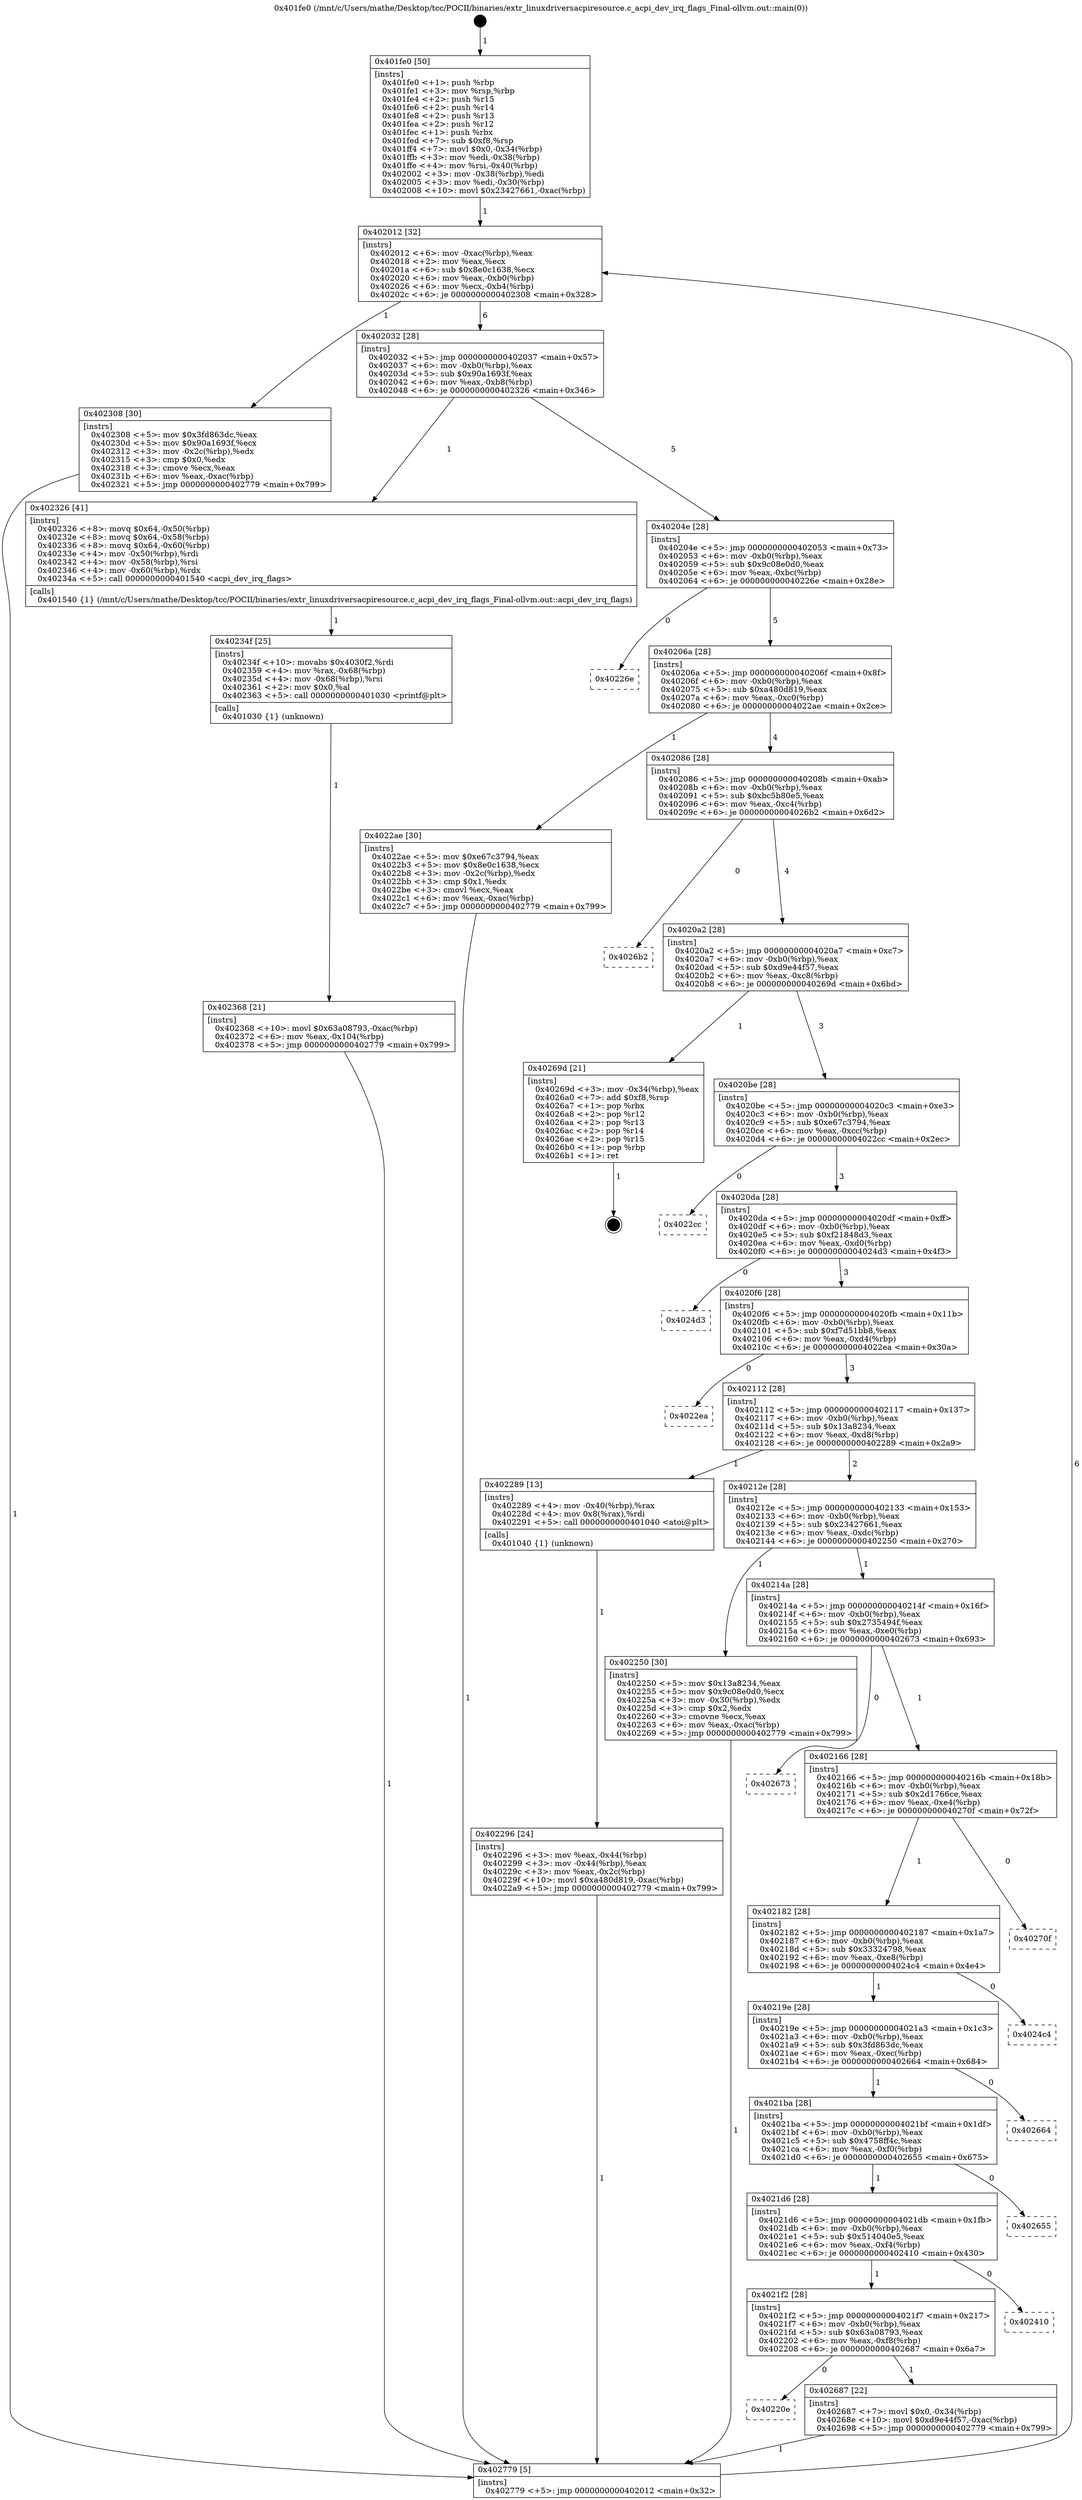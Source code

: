 digraph "0x401fe0" {
  label = "0x401fe0 (/mnt/c/Users/mathe/Desktop/tcc/POCII/binaries/extr_linuxdriversacpiresource.c_acpi_dev_irq_flags_Final-ollvm.out::main(0))"
  labelloc = "t"
  node[shape=record]

  Entry [label="",width=0.3,height=0.3,shape=circle,fillcolor=black,style=filled]
  "0x402012" [label="{
     0x402012 [32]\l
     | [instrs]\l
     &nbsp;&nbsp;0x402012 \<+6\>: mov -0xac(%rbp),%eax\l
     &nbsp;&nbsp;0x402018 \<+2\>: mov %eax,%ecx\l
     &nbsp;&nbsp;0x40201a \<+6\>: sub $0x8e0c1638,%ecx\l
     &nbsp;&nbsp;0x402020 \<+6\>: mov %eax,-0xb0(%rbp)\l
     &nbsp;&nbsp;0x402026 \<+6\>: mov %ecx,-0xb4(%rbp)\l
     &nbsp;&nbsp;0x40202c \<+6\>: je 0000000000402308 \<main+0x328\>\l
  }"]
  "0x402308" [label="{
     0x402308 [30]\l
     | [instrs]\l
     &nbsp;&nbsp;0x402308 \<+5\>: mov $0x3fd863dc,%eax\l
     &nbsp;&nbsp;0x40230d \<+5\>: mov $0x90a1693f,%ecx\l
     &nbsp;&nbsp;0x402312 \<+3\>: mov -0x2c(%rbp),%edx\l
     &nbsp;&nbsp;0x402315 \<+3\>: cmp $0x0,%edx\l
     &nbsp;&nbsp;0x402318 \<+3\>: cmove %ecx,%eax\l
     &nbsp;&nbsp;0x40231b \<+6\>: mov %eax,-0xac(%rbp)\l
     &nbsp;&nbsp;0x402321 \<+5\>: jmp 0000000000402779 \<main+0x799\>\l
  }"]
  "0x402032" [label="{
     0x402032 [28]\l
     | [instrs]\l
     &nbsp;&nbsp;0x402032 \<+5\>: jmp 0000000000402037 \<main+0x57\>\l
     &nbsp;&nbsp;0x402037 \<+6\>: mov -0xb0(%rbp),%eax\l
     &nbsp;&nbsp;0x40203d \<+5\>: sub $0x90a1693f,%eax\l
     &nbsp;&nbsp;0x402042 \<+6\>: mov %eax,-0xb8(%rbp)\l
     &nbsp;&nbsp;0x402048 \<+6\>: je 0000000000402326 \<main+0x346\>\l
  }"]
  Exit [label="",width=0.3,height=0.3,shape=circle,fillcolor=black,style=filled,peripheries=2]
  "0x402326" [label="{
     0x402326 [41]\l
     | [instrs]\l
     &nbsp;&nbsp;0x402326 \<+8\>: movq $0x64,-0x50(%rbp)\l
     &nbsp;&nbsp;0x40232e \<+8\>: movq $0x64,-0x58(%rbp)\l
     &nbsp;&nbsp;0x402336 \<+8\>: movq $0x64,-0x60(%rbp)\l
     &nbsp;&nbsp;0x40233e \<+4\>: mov -0x50(%rbp),%rdi\l
     &nbsp;&nbsp;0x402342 \<+4\>: mov -0x58(%rbp),%rsi\l
     &nbsp;&nbsp;0x402346 \<+4\>: mov -0x60(%rbp),%rdx\l
     &nbsp;&nbsp;0x40234a \<+5\>: call 0000000000401540 \<acpi_dev_irq_flags\>\l
     | [calls]\l
     &nbsp;&nbsp;0x401540 \{1\} (/mnt/c/Users/mathe/Desktop/tcc/POCII/binaries/extr_linuxdriversacpiresource.c_acpi_dev_irq_flags_Final-ollvm.out::acpi_dev_irq_flags)\l
  }"]
  "0x40204e" [label="{
     0x40204e [28]\l
     | [instrs]\l
     &nbsp;&nbsp;0x40204e \<+5\>: jmp 0000000000402053 \<main+0x73\>\l
     &nbsp;&nbsp;0x402053 \<+6\>: mov -0xb0(%rbp),%eax\l
     &nbsp;&nbsp;0x402059 \<+5\>: sub $0x9c08e0d0,%eax\l
     &nbsp;&nbsp;0x40205e \<+6\>: mov %eax,-0xbc(%rbp)\l
     &nbsp;&nbsp;0x402064 \<+6\>: je 000000000040226e \<main+0x28e\>\l
  }"]
  "0x40220e" [label="{
     0x40220e\l
  }", style=dashed]
  "0x40226e" [label="{
     0x40226e\l
  }", style=dashed]
  "0x40206a" [label="{
     0x40206a [28]\l
     | [instrs]\l
     &nbsp;&nbsp;0x40206a \<+5\>: jmp 000000000040206f \<main+0x8f\>\l
     &nbsp;&nbsp;0x40206f \<+6\>: mov -0xb0(%rbp),%eax\l
     &nbsp;&nbsp;0x402075 \<+5\>: sub $0xa480d819,%eax\l
     &nbsp;&nbsp;0x40207a \<+6\>: mov %eax,-0xc0(%rbp)\l
     &nbsp;&nbsp;0x402080 \<+6\>: je 00000000004022ae \<main+0x2ce\>\l
  }"]
  "0x402687" [label="{
     0x402687 [22]\l
     | [instrs]\l
     &nbsp;&nbsp;0x402687 \<+7\>: movl $0x0,-0x34(%rbp)\l
     &nbsp;&nbsp;0x40268e \<+10\>: movl $0xd9e44f57,-0xac(%rbp)\l
     &nbsp;&nbsp;0x402698 \<+5\>: jmp 0000000000402779 \<main+0x799\>\l
  }"]
  "0x4022ae" [label="{
     0x4022ae [30]\l
     | [instrs]\l
     &nbsp;&nbsp;0x4022ae \<+5\>: mov $0xe67c3794,%eax\l
     &nbsp;&nbsp;0x4022b3 \<+5\>: mov $0x8e0c1638,%ecx\l
     &nbsp;&nbsp;0x4022b8 \<+3\>: mov -0x2c(%rbp),%edx\l
     &nbsp;&nbsp;0x4022bb \<+3\>: cmp $0x1,%edx\l
     &nbsp;&nbsp;0x4022be \<+3\>: cmovl %ecx,%eax\l
     &nbsp;&nbsp;0x4022c1 \<+6\>: mov %eax,-0xac(%rbp)\l
     &nbsp;&nbsp;0x4022c7 \<+5\>: jmp 0000000000402779 \<main+0x799\>\l
  }"]
  "0x402086" [label="{
     0x402086 [28]\l
     | [instrs]\l
     &nbsp;&nbsp;0x402086 \<+5\>: jmp 000000000040208b \<main+0xab\>\l
     &nbsp;&nbsp;0x40208b \<+6\>: mov -0xb0(%rbp),%eax\l
     &nbsp;&nbsp;0x402091 \<+5\>: sub $0xbc5b80e5,%eax\l
     &nbsp;&nbsp;0x402096 \<+6\>: mov %eax,-0xc4(%rbp)\l
     &nbsp;&nbsp;0x40209c \<+6\>: je 00000000004026b2 \<main+0x6d2\>\l
  }"]
  "0x4021f2" [label="{
     0x4021f2 [28]\l
     | [instrs]\l
     &nbsp;&nbsp;0x4021f2 \<+5\>: jmp 00000000004021f7 \<main+0x217\>\l
     &nbsp;&nbsp;0x4021f7 \<+6\>: mov -0xb0(%rbp),%eax\l
     &nbsp;&nbsp;0x4021fd \<+5\>: sub $0x63a08793,%eax\l
     &nbsp;&nbsp;0x402202 \<+6\>: mov %eax,-0xf8(%rbp)\l
     &nbsp;&nbsp;0x402208 \<+6\>: je 0000000000402687 \<main+0x6a7\>\l
  }"]
  "0x4026b2" [label="{
     0x4026b2\l
  }", style=dashed]
  "0x4020a2" [label="{
     0x4020a2 [28]\l
     | [instrs]\l
     &nbsp;&nbsp;0x4020a2 \<+5\>: jmp 00000000004020a7 \<main+0xc7\>\l
     &nbsp;&nbsp;0x4020a7 \<+6\>: mov -0xb0(%rbp),%eax\l
     &nbsp;&nbsp;0x4020ad \<+5\>: sub $0xd9e44f57,%eax\l
     &nbsp;&nbsp;0x4020b2 \<+6\>: mov %eax,-0xc8(%rbp)\l
     &nbsp;&nbsp;0x4020b8 \<+6\>: je 000000000040269d \<main+0x6bd\>\l
  }"]
  "0x402410" [label="{
     0x402410\l
  }", style=dashed]
  "0x40269d" [label="{
     0x40269d [21]\l
     | [instrs]\l
     &nbsp;&nbsp;0x40269d \<+3\>: mov -0x34(%rbp),%eax\l
     &nbsp;&nbsp;0x4026a0 \<+7\>: add $0xf8,%rsp\l
     &nbsp;&nbsp;0x4026a7 \<+1\>: pop %rbx\l
     &nbsp;&nbsp;0x4026a8 \<+2\>: pop %r12\l
     &nbsp;&nbsp;0x4026aa \<+2\>: pop %r13\l
     &nbsp;&nbsp;0x4026ac \<+2\>: pop %r14\l
     &nbsp;&nbsp;0x4026ae \<+2\>: pop %r15\l
     &nbsp;&nbsp;0x4026b0 \<+1\>: pop %rbp\l
     &nbsp;&nbsp;0x4026b1 \<+1\>: ret\l
  }"]
  "0x4020be" [label="{
     0x4020be [28]\l
     | [instrs]\l
     &nbsp;&nbsp;0x4020be \<+5\>: jmp 00000000004020c3 \<main+0xe3\>\l
     &nbsp;&nbsp;0x4020c3 \<+6\>: mov -0xb0(%rbp),%eax\l
     &nbsp;&nbsp;0x4020c9 \<+5\>: sub $0xe67c3794,%eax\l
     &nbsp;&nbsp;0x4020ce \<+6\>: mov %eax,-0xcc(%rbp)\l
     &nbsp;&nbsp;0x4020d4 \<+6\>: je 00000000004022cc \<main+0x2ec\>\l
  }"]
  "0x4021d6" [label="{
     0x4021d6 [28]\l
     | [instrs]\l
     &nbsp;&nbsp;0x4021d6 \<+5\>: jmp 00000000004021db \<main+0x1fb\>\l
     &nbsp;&nbsp;0x4021db \<+6\>: mov -0xb0(%rbp),%eax\l
     &nbsp;&nbsp;0x4021e1 \<+5\>: sub $0x514040e5,%eax\l
     &nbsp;&nbsp;0x4021e6 \<+6\>: mov %eax,-0xf4(%rbp)\l
     &nbsp;&nbsp;0x4021ec \<+6\>: je 0000000000402410 \<main+0x430\>\l
  }"]
  "0x4022cc" [label="{
     0x4022cc\l
  }", style=dashed]
  "0x4020da" [label="{
     0x4020da [28]\l
     | [instrs]\l
     &nbsp;&nbsp;0x4020da \<+5\>: jmp 00000000004020df \<main+0xff\>\l
     &nbsp;&nbsp;0x4020df \<+6\>: mov -0xb0(%rbp),%eax\l
     &nbsp;&nbsp;0x4020e5 \<+5\>: sub $0xf21848d3,%eax\l
     &nbsp;&nbsp;0x4020ea \<+6\>: mov %eax,-0xd0(%rbp)\l
     &nbsp;&nbsp;0x4020f0 \<+6\>: je 00000000004024d3 \<main+0x4f3\>\l
  }"]
  "0x402655" [label="{
     0x402655\l
  }", style=dashed]
  "0x4024d3" [label="{
     0x4024d3\l
  }", style=dashed]
  "0x4020f6" [label="{
     0x4020f6 [28]\l
     | [instrs]\l
     &nbsp;&nbsp;0x4020f6 \<+5\>: jmp 00000000004020fb \<main+0x11b\>\l
     &nbsp;&nbsp;0x4020fb \<+6\>: mov -0xb0(%rbp),%eax\l
     &nbsp;&nbsp;0x402101 \<+5\>: sub $0xf7d51bb8,%eax\l
     &nbsp;&nbsp;0x402106 \<+6\>: mov %eax,-0xd4(%rbp)\l
     &nbsp;&nbsp;0x40210c \<+6\>: je 00000000004022ea \<main+0x30a\>\l
  }"]
  "0x4021ba" [label="{
     0x4021ba [28]\l
     | [instrs]\l
     &nbsp;&nbsp;0x4021ba \<+5\>: jmp 00000000004021bf \<main+0x1df\>\l
     &nbsp;&nbsp;0x4021bf \<+6\>: mov -0xb0(%rbp),%eax\l
     &nbsp;&nbsp;0x4021c5 \<+5\>: sub $0x4758ff4c,%eax\l
     &nbsp;&nbsp;0x4021ca \<+6\>: mov %eax,-0xf0(%rbp)\l
     &nbsp;&nbsp;0x4021d0 \<+6\>: je 0000000000402655 \<main+0x675\>\l
  }"]
  "0x4022ea" [label="{
     0x4022ea\l
  }", style=dashed]
  "0x402112" [label="{
     0x402112 [28]\l
     | [instrs]\l
     &nbsp;&nbsp;0x402112 \<+5\>: jmp 0000000000402117 \<main+0x137\>\l
     &nbsp;&nbsp;0x402117 \<+6\>: mov -0xb0(%rbp),%eax\l
     &nbsp;&nbsp;0x40211d \<+5\>: sub $0x13a8234,%eax\l
     &nbsp;&nbsp;0x402122 \<+6\>: mov %eax,-0xd8(%rbp)\l
     &nbsp;&nbsp;0x402128 \<+6\>: je 0000000000402289 \<main+0x2a9\>\l
  }"]
  "0x402664" [label="{
     0x402664\l
  }", style=dashed]
  "0x402289" [label="{
     0x402289 [13]\l
     | [instrs]\l
     &nbsp;&nbsp;0x402289 \<+4\>: mov -0x40(%rbp),%rax\l
     &nbsp;&nbsp;0x40228d \<+4\>: mov 0x8(%rax),%rdi\l
     &nbsp;&nbsp;0x402291 \<+5\>: call 0000000000401040 \<atoi@plt\>\l
     | [calls]\l
     &nbsp;&nbsp;0x401040 \{1\} (unknown)\l
  }"]
  "0x40212e" [label="{
     0x40212e [28]\l
     | [instrs]\l
     &nbsp;&nbsp;0x40212e \<+5\>: jmp 0000000000402133 \<main+0x153\>\l
     &nbsp;&nbsp;0x402133 \<+6\>: mov -0xb0(%rbp),%eax\l
     &nbsp;&nbsp;0x402139 \<+5\>: sub $0x23427661,%eax\l
     &nbsp;&nbsp;0x40213e \<+6\>: mov %eax,-0xdc(%rbp)\l
     &nbsp;&nbsp;0x402144 \<+6\>: je 0000000000402250 \<main+0x270\>\l
  }"]
  "0x40219e" [label="{
     0x40219e [28]\l
     | [instrs]\l
     &nbsp;&nbsp;0x40219e \<+5\>: jmp 00000000004021a3 \<main+0x1c3\>\l
     &nbsp;&nbsp;0x4021a3 \<+6\>: mov -0xb0(%rbp),%eax\l
     &nbsp;&nbsp;0x4021a9 \<+5\>: sub $0x3fd863dc,%eax\l
     &nbsp;&nbsp;0x4021ae \<+6\>: mov %eax,-0xec(%rbp)\l
     &nbsp;&nbsp;0x4021b4 \<+6\>: je 0000000000402664 \<main+0x684\>\l
  }"]
  "0x402250" [label="{
     0x402250 [30]\l
     | [instrs]\l
     &nbsp;&nbsp;0x402250 \<+5\>: mov $0x13a8234,%eax\l
     &nbsp;&nbsp;0x402255 \<+5\>: mov $0x9c08e0d0,%ecx\l
     &nbsp;&nbsp;0x40225a \<+3\>: mov -0x30(%rbp),%edx\l
     &nbsp;&nbsp;0x40225d \<+3\>: cmp $0x2,%edx\l
     &nbsp;&nbsp;0x402260 \<+3\>: cmovne %ecx,%eax\l
     &nbsp;&nbsp;0x402263 \<+6\>: mov %eax,-0xac(%rbp)\l
     &nbsp;&nbsp;0x402269 \<+5\>: jmp 0000000000402779 \<main+0x799\>\l
  }"]
  "0x40214a" [label="{
     0x40214a [28]\l
     | [instrs]\l
     &nbsp;&nbsp;0x40214a \<+5\>: jmp 000000000040214f \<main+0x16f\>\l
     &nbsp;&nbsp;0x40214f \<+6\>: mov -0xb0(%rbp),%eax\l
     &nbsp;&nbsp;0x402155 \<+5\>: sub $0x2735494f,%eax\l
     &nbsp;&nbsp;0x40215a \<+6\>: mov %eax,-0xe0(%rbp)\l
     &nbsp;&nbsp;0x402160 \<+6\>: je 0000000000402673 \<main+0x693\>\l
  }"]
  "0x402779" [label="{
     0x402779 [5]\l
     | [instrs]\l
     &nbsp;&nbsp;0x402779 \<+5\>: jmp 0000000000402012 \<main+0x32\>\l
  }"]
  "0x401fe0" [label="{
     0x401fe0 [50]\l
     | [instrs]\l
     &nbsp;&nbsp;0x401fe0 \<+1\>: push %rbp\l
     &nbsp;&nbsp;0x401fe1 \<+3\>: mov %rsp,%rbp\l
     &nbsp;&nbsp;0x401fe4 \<+2\>: push %r15\l
     &nbsp;&nbsp;0x401fe6 \<+2\>: push %r14\l
     &nbsp;&nbsp;0x401fe8 \<+2\>: push %r13\l
     &nbsp;&nbsp;0x401fea \<+2\>: push %r12\l
     &nbsp;&nbsp;0x401fec \<+1\>: push %rbx\l
     &nbsp;&nbsp;0x401fed \<+7\>: sub $0xf8,%rsp\l
     &nbsp;&nbsp;0x401ff4 \<+7\>: movl $0x0,-0x34(%rbp)\l
     &nbsp;&nbsp;0x401ffb \<+3\>: mov %edi,-0x38(%rbp)\l
     &nbsp;&nbsp;0x401ffe \<+4\>: mov %rsi,-0x40(%rbp)\l
     &nbsp;&nbsp;0x402002 \<+3\>: mov -0x38(%rbp),%edi\l
     &nbsp;&nbsp;0x402005 \<+3\>: mov %edi,-0x30(%rbp)\l
     &nbsp;&nbsp;0x402008 \<+10\>: movl $0x23427661,-0xac(%rbp)\l
  }"]
  "0x402296" [label="{
     0x402296 [24]\l
     | [instrs]\l
     &nbsp;&nbsp;0x402296 \<+3\>: mov %eax,-0x44(%rbp)\l
     &nbsp;&nbsp;0x402299 \<+3\>: mov -0x44(%rbp),%eax\l
     &nbsp;&nbsp;0x40229c \<+3\>: mov %eax,-0x2c(%rbp)\l
     &nbsp;&nbsp;0x40229f \<+10\>: movl $0xa480d819,-0xac(%rbp)\l
     &nbsp;&nbsp;0x4022a9 \<+5\>: jmp 0000000000402779 \<main+0x799\>\l
  }"]
  "0x40234f" [label="{
     0x40234f [25]\l
     | [instrs]\l
     &nbsp;&nbsp;0x40234f \<+10\>: movabs $0x4030f2,%rdi\l
     &nbsp;&nbsp;0x402359 \<+4\>: mov %rax,-0x68(%rbp)\l
     &nbsp;&nbsp;0x40235d \<+4\>: mov -0x68(%rbp),%rsi\l
     &nbsp;&nbsp;0x402361 \<+2\>: mov $0x0,%al\l
     &nbsp;&nbsp;0x402363 \<+5\>: call 0000000000401030 \<printf@plt\>\l
     | [calls]\l
     &nbsp;&nbsp;0x401030 \{1\} (unknown)\l
  }"]
  "0x402368" [label="{
     0x402368 [21]\l
     | [instrs]\l
     &nbsp;&nbsp;0x402368 \<+10\>: movl $0x63a08793,-0xac(%rbp)\l
     &nbsp;&nbsp;0x402372 \<+6\>: mov %eax,-0x104(%rbp)\l
     &nbsp;&nbsp;0x402378 \<+5\>: jmp 0000000000402779 \<main+0x799\>\l
  }"]
  "0x4024c4" [label="{
     0x4024c4\l
  }", style=dashed]
  "0x402673" [label="{
     0x402673\l
  }", style=dashed]
  "0x402166" [label="{
     0x402166 [28]\l
     | [instrs]\l
     &nbsp;&nbsp;0x402166 \<+5\>: jmp 000000000040216b \<main+0x18b\>\l
     &nbsp;&nbsp;0x40216b \<+6\>: mov -0xb0(%rbp),%eax\l
     &nbsp;&nbsp;0x402171 \<+5\>: sub $0x2d1766ce,%eax\l
     &nbsp;&nbsp;0x402176 \<+6\>: mov %eax,-0xe4(%rbp)\l
     &nbsp;&nbsp;0x40217c \<+6\>: je 000000000040270f \<main+0x72f\>\l
  }"]
  "0x402182" [label="{
     0x402182 [28]\l
     | [instrs]\l
     &nbsp;&nbsp;0x402182 \<+5\>: jmp 0000000000402187 \<main+0x1a7\>\l
     &nbsp;&nbsp;0x402187 \<+6\>: mov -0xb0(%rbp),%eax\l
     &nbsp;&nbsp;0x40218d \<+5\>: sub $0x33324798,%eax\l
     &nbsp;&nbsp;0x402192 \<+6\>: mov %eax,-0xe8(%rbp)\l
     &nbsp;&nbsp;0x402198 \<+6\>: je 00000000004024c4 \<main+0x4e4\>\l
  }"]
  "0x40270f" [label="{
     0x40270f\l
  }", style=dashed]
  Entry -> "0x401fe0" [label=" 1"]
  "0x402012" -> "0x402308" [label=" 1"]
  "0x402012" -> "0x402032" [label=" 6"]
  "0x40269d" -> Exit [label=" 1"]
  "0x402032" -> "0x402326" [label=" 1"]
  "0x402032" -> "0x40204e" [label=" 5"]
  "0x402687" -> "0x402779" [label=" 1"]
  "0x40204e" -> "0x40226e" [label=" 0"]
  "0x40204e" -> "0x40206a" [label=" 5"]
  "0x4021f2" -> "0x40220e" [label=" 0"]
  "0x40206a" -> "0x4022ae" [label=" 1"]
  "0x40206a" -> "0x402086" [label=" 4"]
  "0x4021f2" -> "0x402687" [label=" 1"]
  "0x402086" -> "0x4026b2" [label=" 0"]
  "0x402086" -> "0x4020a2" [label=" 4"]
  "0x4021d6" -> "0x4021f2" [label=" 1"]
  "0x4020a2" -> "0x40269d" [label=" 1"]
  "0x4020a2" -> "0x4020be" [label=" 3"]
  "0x4021d6" -> "0x402410" [label=" 0"]
  "0x4020be" -> "0x4022cc" [label=" 0"]
  "0x4020be" -> "0x4020da" [label=" 3"]
  "0x4021ba" -> "0x4021d6" [label=" 1"]
  "0x4020da" -> "0x4024d3" [label=" 0"]
  "0x4020da" -> "0x4020f6" [label=" 3"]
  "0x4021ba" -> "0x402655" [label=" 0"]
  "0x4020f6" -> "0x4022ea" [label=" 0"]
  "0x4020f6" -> "0x402112" [label=" 3"]
  "0x40219e" -> "0x4021ba" [label=" 1"]
  "0x402112" -> "0x402289" [label=" 1"]
  "0x402112" -> "0x40212e" [label=" 2"]
  "0x40219e" -> "0x402664" [label=" 0"]
  "0x40212e" -> "0x402250" [label=" 1"]
  "0x40212e" -> "0x40214a" [label=" 1"]
  "0x402250" -> "0x402779" [label=" 1"]
  "0x401fe0" -> "0x402012" [label=" 1"]
  "0x402779" -> "0x402012" [label=" 6"]
  "0x402289" -> "0x402296" [label=" 1"]
  "0x402296" -> "0x402779" [label=" 1"]
  "0x4022ae" -> "0x402779" [label=" 1"]
  "0x402308" -> "0x402779" [label=" 1"]
  "0x402326" -> "0x40234f" [label=" 1"]
  "0x40234f" -> "0x402368" [label=" 1"]
  "0x402368" -> "0x402779" [label=" 1"]
  "0x402182" -> "0x40219e" [label=" 1"]
  "0x40214a" -> "0x402673" [label=" 0"]
  "0x40214a" -> "0x402166" [label=" 1"]
  "0x402182" -> "0x4024c4" [label=" 0"]
  "0x402166" -> "0x40270f" [label=" 0"]
  "0x402166" -> "0x402182" [label=" 1"]
}
